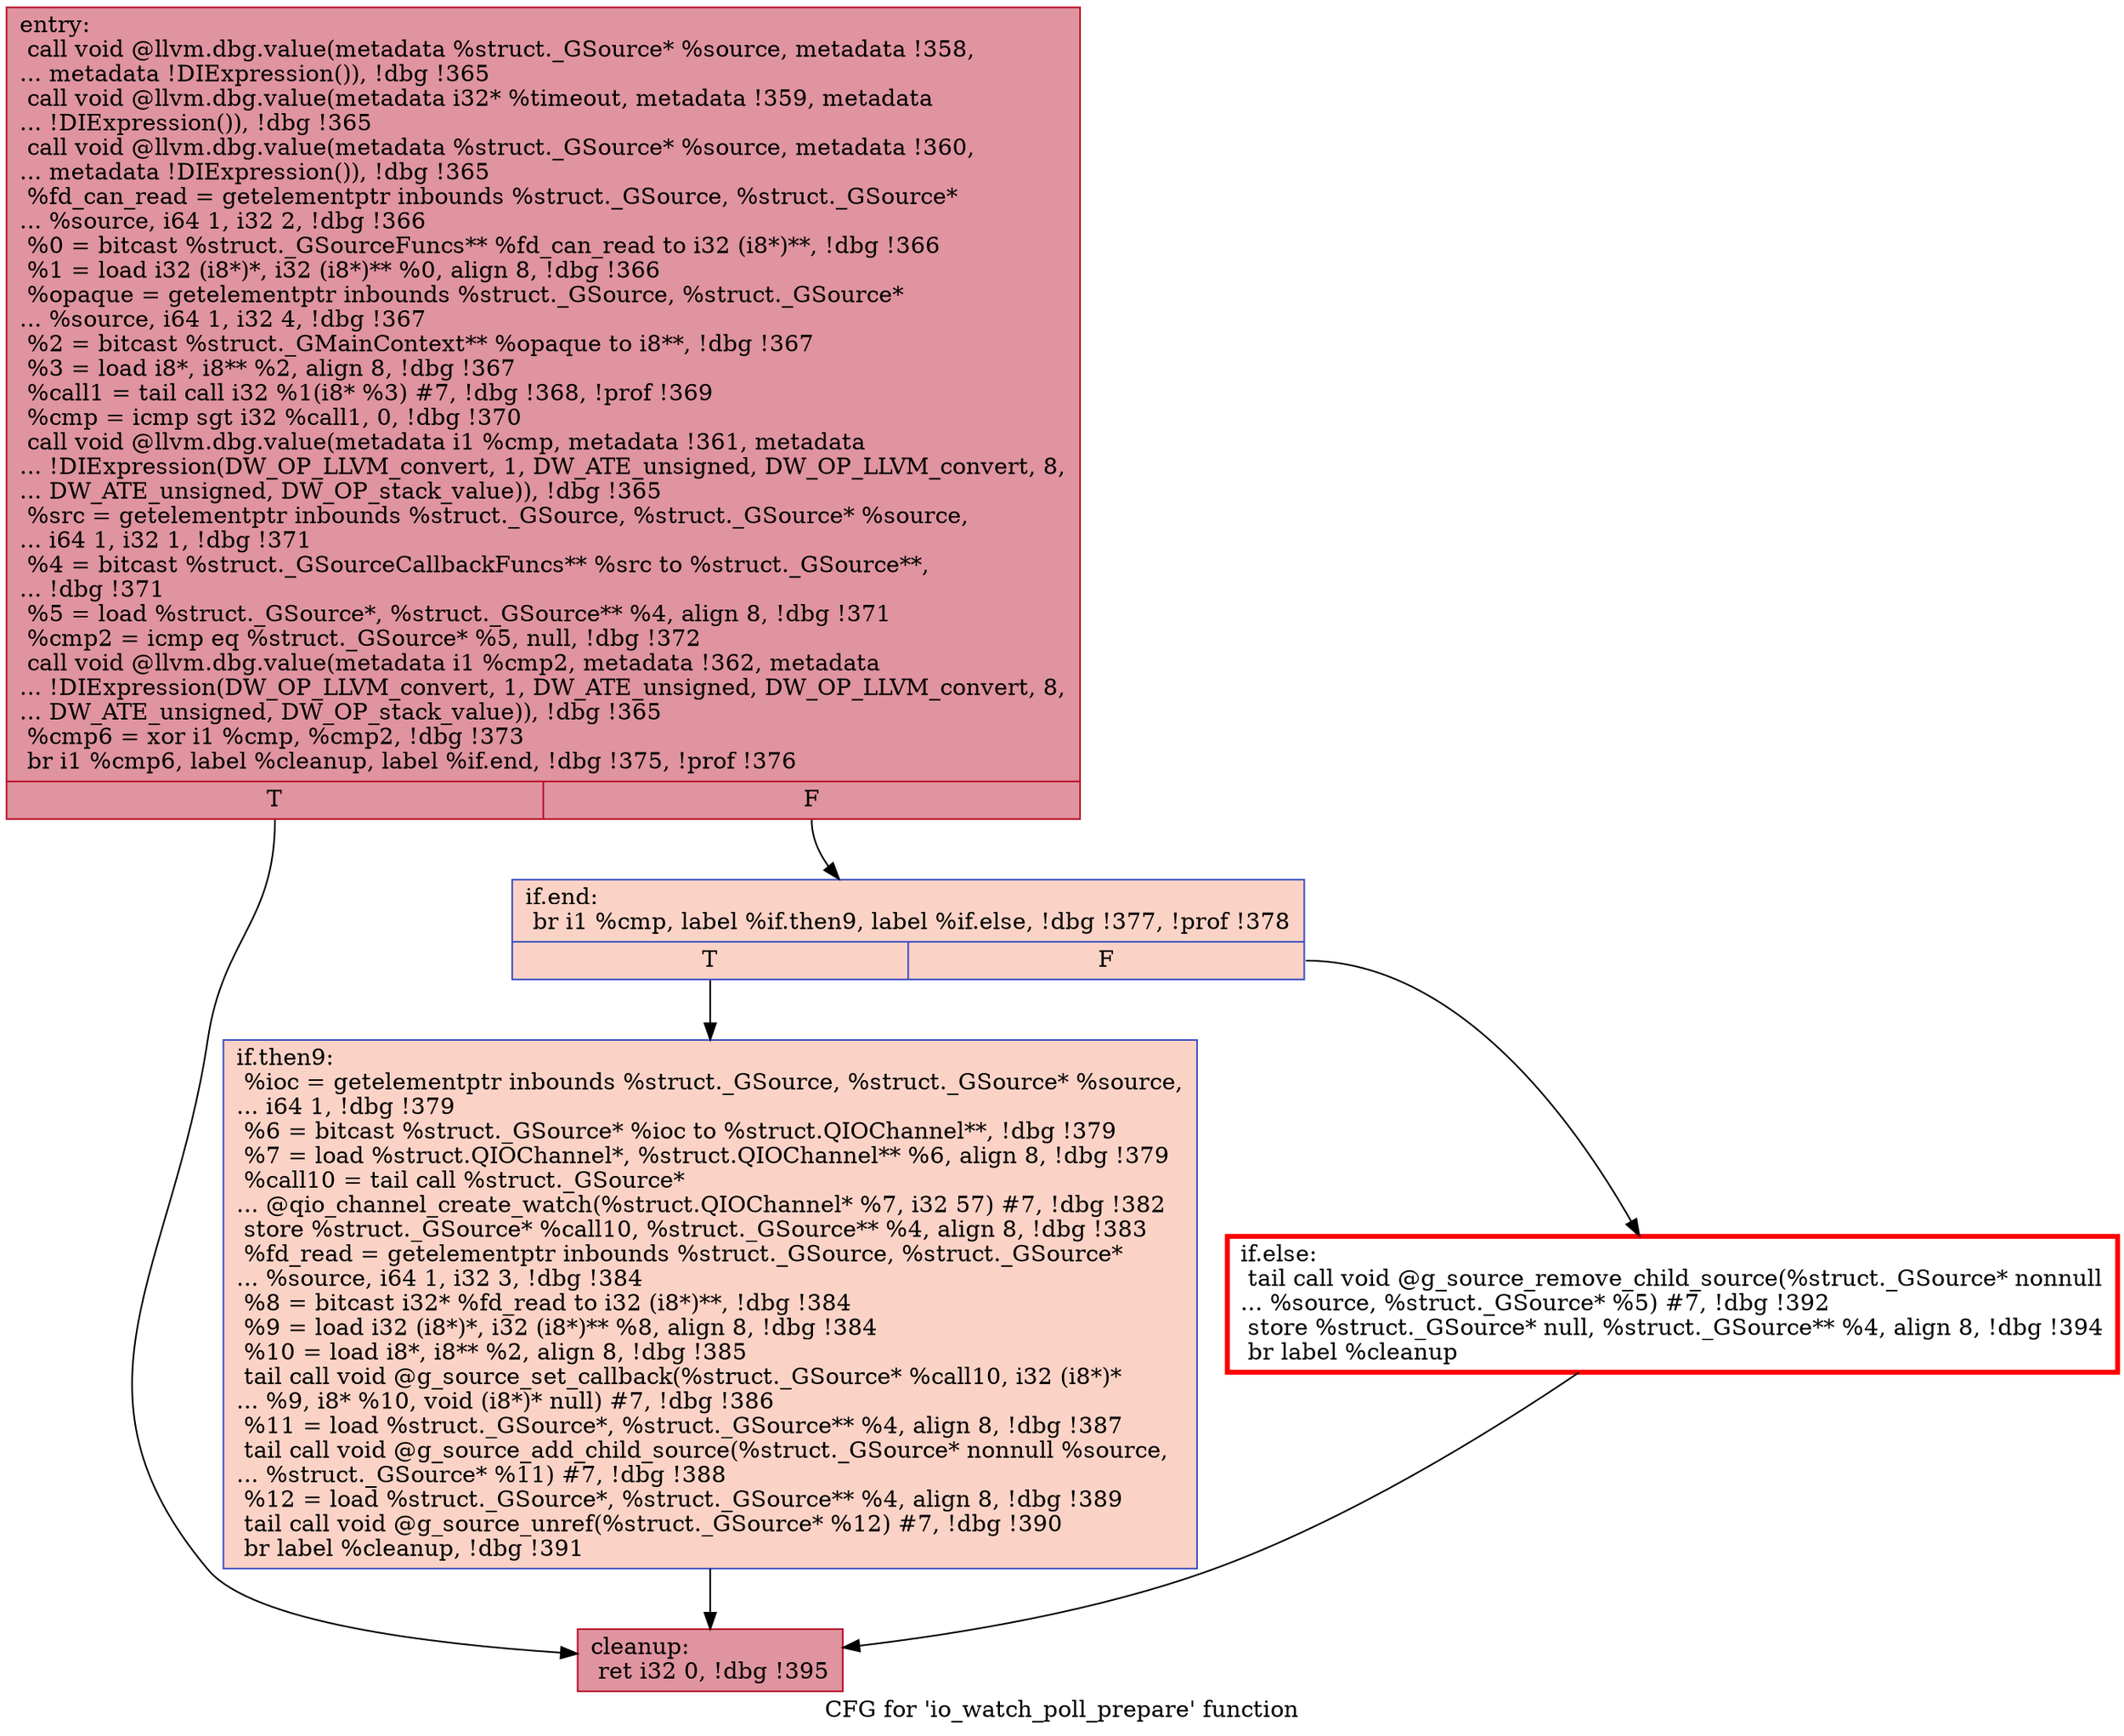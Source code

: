 digraph "CFG for 'io_watch_poll_prepare' function" {
	label="CFG for 'io_watch_poll_prepare' function";

	Node0x556714875660 [shape=record,color="#b70d28ff", style=filled, fillcolor="#b70d2870",label="{entry:\l  call void @llvm.dbg.value(metadata %struct._GSource* %source, metadata !358,\l... metadata !DIExpression()), !dbg !365\l  call void @llvm.dbg.value(metadata i32* %timeout, metadata !359, metadata\l... !DIExpression()), !dbg !365\l  call void @llvm.dbg.value(metadata %struct._GSource* %source, metadata !360,\l... metadata !DIExpression()), !dbg !365\l  %fd_can_read = getelementptr inbounds %struct._GSource, %struct._GSource*\l... %source, i64 1, i32 2, !dbg !366\l  %0 = bitcast %struct._GSourceFuncs** %fd_can_read to i32 (i8*)**, !dbg !366\l  %1 = load i32 (i8*)*, i32 (i8*)** %0, align 8, !dbg !366\l  %opaque = getelementptr inbounds %struct._GSource, %struct._GSource*\l... %source, i64 1, i32 4, !dbg !367\l  %2 = bitcast %struct._GMainContext** %opaque to i8**, !dbg !367\l  %3 = load i8*, i8** %2, align 8, !dbg !367\l  %call1 = tail call i32 %1(i8* %3) #7, !dbg !368, !prof !369\l  %cmp = icmp sgt i32 %call1, 0, !dbg !370\l  call void @llvm.dbg.value(metadata i1 %cmp, metadata !361, metadata\l... !DIExpression(DW_OP_LLVM_convert, 1, DW_ATE_unsigned, DW_OP_LLVM_convert, 8,\l... DW_ATE_unsigned, DW_OP_stack_value)), !dbg !365\l  %src = getelementptr inbounds %struct._GSource, %struct._GSource* %source,\l... i64 1, i32 1, !dbg !371\l  %4 = bitcast %struct._GSourceCallbackFuncs** %src to %struct._GSource**,\l... !dbg !371\l  %5 = load %struct._GSource*, %struct._GSource** %4, align 8, !dbg !371\l  %cmp2 = icmp eq %struct._GSource* %5, null, !dbg !372\l  call void @llvm.dbg.value(metadata i1 %cmp2, metadata !362, metadata\l... !DIExpression(DW_OP_LLVM_convert, 1, DW_ATE_unsigned, DW_OP_LLVM_convert, 8,\l... DW_ATE_unsigned, DW_OP_stack_value)), !dbg !365\l  %cmp6 = xor i1 %cmp, %cmp2, !dbg !373\l  br i1 %cmp6, label %cleanup, label %if.end, !dbg !375, !prof !376\l|{<s0>T|<s1>F}}"];
	Node0x556714875660:s0 -> Node0x5567148d5b90;
	Node0x556714875660:s1 -> Node0x5567148d4e40;
	Node0x5567148d4e40 [shape=record,color="#3d50c3ff", style=filled, fillcolor="#f59c7d70",label="{if.end:                                           \l  br i1 %cmp, label %if.then9, label %if.else, !dbg !377, !prof !378\l|{<s0>T|<s1>F}}"];
	Node0x5567148d4e40:s0 -> Node0x5567148d5ef0;
	Node0x5567148d4e40:s1 -> Node0x5567148d5fd0;
	Node0x5567148d5ef0 [shape=record,color="#3d50c3ff", style=filled, fillcolor="#f59c7d70",label="{if.then9:                                         \l  %ioc = getelementptr inbounds %struct._GSource, %struct._GSource* %source,\l... i64 1, !dbg !379\l  %6 = bitcast %struct._GSource* %ioc to %struct.QIOChannel**, !dbg !379\l  %7 = load %struct.QIOChannel*, %struct.QIOChannel** %6, align 8, !dbg !379\l  %call10 = tail call %struct._GSource*\l... @qio_channel_create_watch(%struct.QIOChannel* %7, i32 57) #7, !dbg !382\l  store %struct._GSource* %call10, %struct._GSource** %4, align 8, !dbg !383\l  %fd_read = getelementptr inbounds %struct._GSource, %struct._GSource*\l... %source, i64 1, i32 3, !dbg !384\l  %8 = bitcast i32* %fd_read to i32 (i8*)**, !dbg !384\l  %9 = load i32 (i8*)*, i32 (i8*)** %8, align 8, !dbg !384\l  %10 = load i8*, i8** %2, align 8, !dbg !385\l  tail call void @g_source_set_callback(%struct._GSource* %call10, i32 (i8*)*\l... %9, i8* %10, void (i8*)* null) #7, !dbg !386\l  %11 = load %struct._GSource*, %struct._GSource** %4, align 8, !dbg !387\l  tail call void @g_source_add_child_source(%struct._GSource* nonnull %source,\l... %struct._GSource* %11) #7, !dbg !388\l  %12 = load %struct._GSource*, %struct._GSource** %4, align 8, !dbg !389\l  tail call void @g_source_unref(%struct._GSource* %12) #7, !dbg !390\l  br label %cleanup, !dbg !391\l}"];
	Node0x5567148d5ef0 -> Node0x5567148d5b90;
	Node0x5567148d5fd0 [shape=record,penwidth=3.0, color="red",label="{if.else:                                          \l  tail call void @g_source_remove_child_source(%struct._GSource* nonnull\l... %source, %struct._GSource* %5) #7, !dbg !392\l  store %struct._GSource* null, %struct._GSource** %4, align 8, !dbg !394\l  br label %cleanup\l}"];
	Node0x5567148d5fd0 -> Node0x5567148d5b90;
	Node0x5567148d5b90 [shape=record,color="#b70d28ff", style=filled, fillcolor="#b70d2870",label="{cleanup:                                          \l  ret i32 0, !dbg !395\l}"];
}
